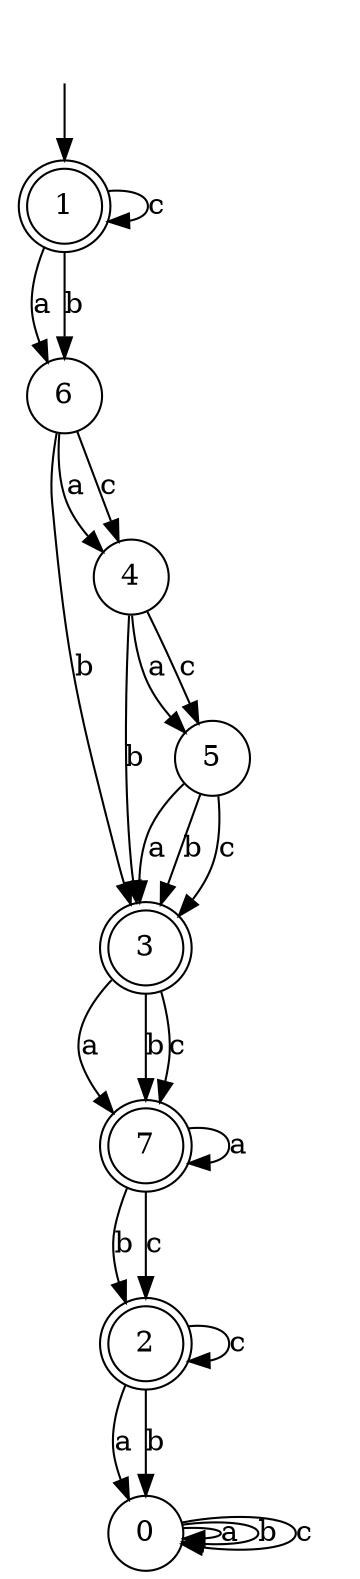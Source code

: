 digraph g {
__start [label=""shape=none]
	1[shape="doublecircle" label="1"]
	0[shape="circle" label="0"]
	2[shape="doublecircle" label="2"]
	3[shape="doublecircle" label="3"]
	4[shape="circle" label="4"]
	5[shape="circle" label="5"]
	6[shape="circle" label="6"]
	7[shape="doublecircle" label="7"]

__start -> 1
	0 -> 0 [label="a"]
	0 -> 0 [label="b"]
	0 -> 0 [label="c"]
	1 -> 6 [label="a"]
	1 -> 6 [label="b"]
	1 -> 1 [label="c"]
	2 -> 0 [label="a"]
	2 -> 0 [label="b"]
	2 -> 2 [label="c"]
	3 -> 7 [label="a"]
	3 -> 7 [label="b"]
	3 -> 7 [label="c"]
	4 -> 5 [label="a"]
	4 -> 3 [label="b"]
	4 -> 5 [label="c"]
	5 -> 3 [label="a"]
	5 -> 3 [label="b"]
	5 -> 3 [label="c"]
	6 -> 4 [label="a"]
	6 -> 3 [label="b"]
	6 -> 4 [label="c"]
	7 -> 7 [label="a"]
	7 -> 2 [label="b"]
	7 -> 2 [label="c"]
}

